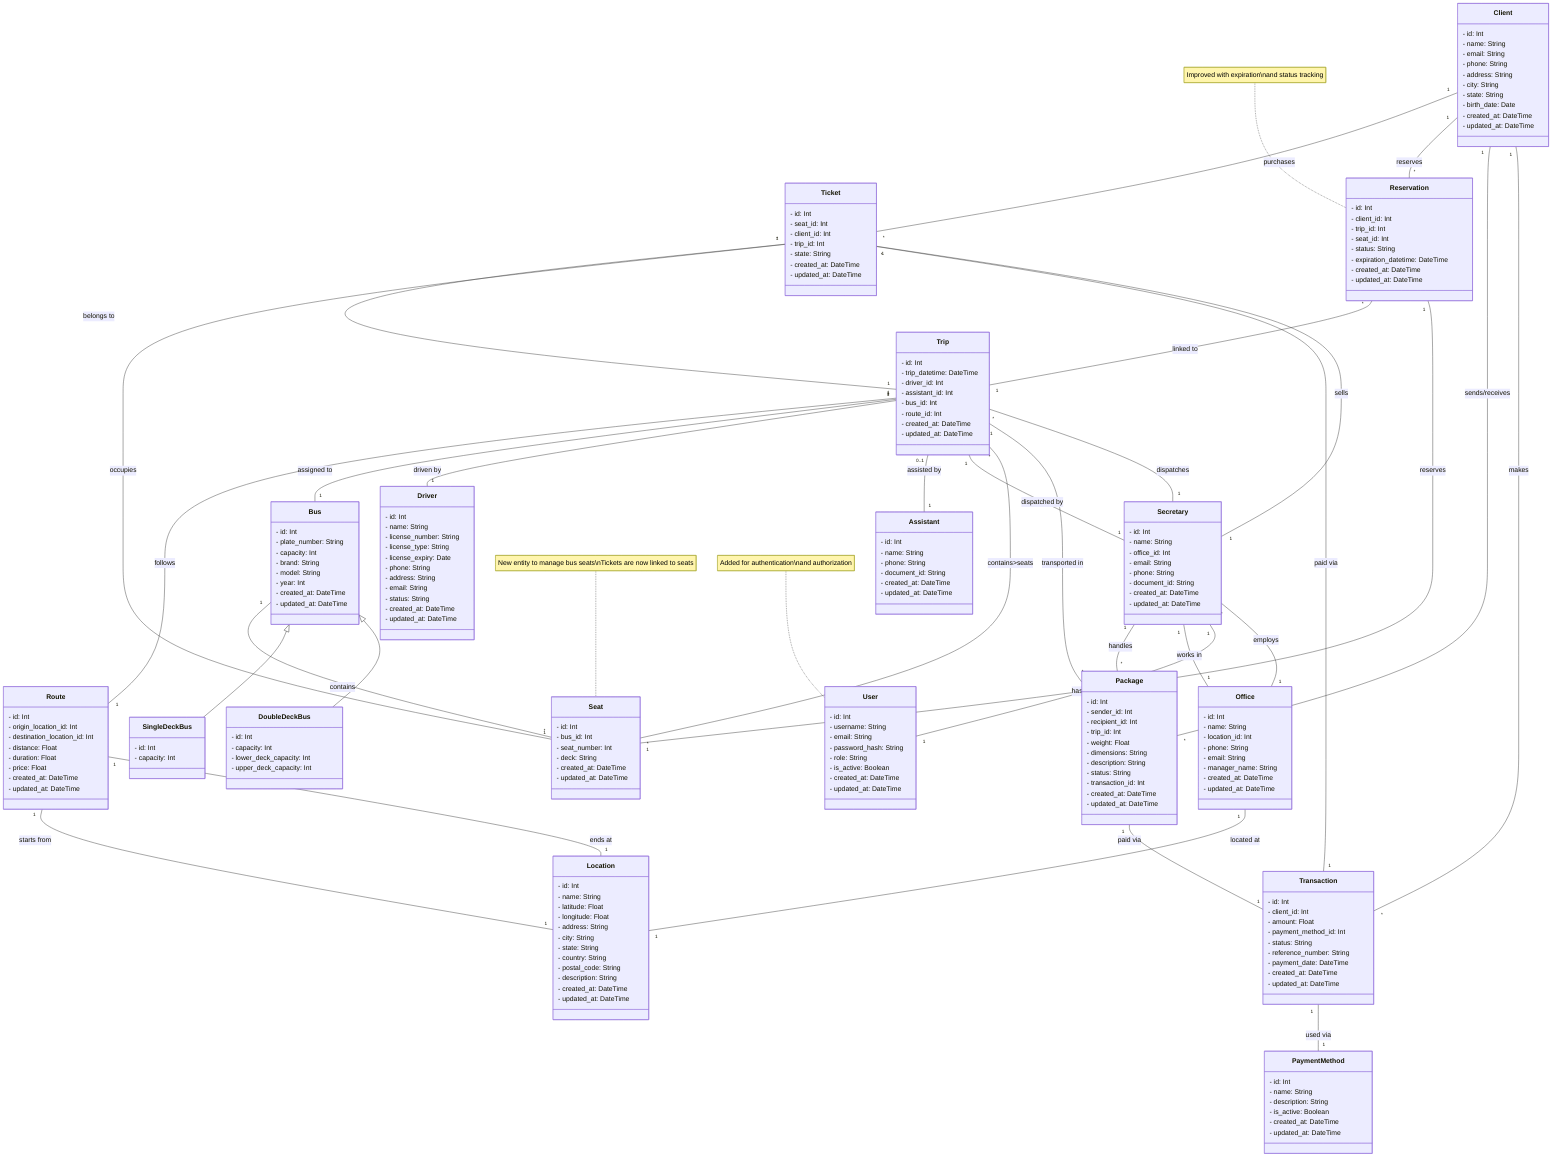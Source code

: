 classDiagram
    class Client {
        - id: Int
        - name: String
        - email: String
        - phone: String
        - address: String
        - city: String
        - state: String
        - birth_date: Date
        - created_at: DateTime
        - updated_at: DateTime
    }
    class Ticket {
        - id: Int
        - seat_id: Int
        - client_id: Int
        - trip_id: Int
        - state: String
        - created_at: DateTime
        - updated_at: DateTime
    }
    class Trip {
        - id: Int
        - trip_datetime: DateTime
        - driver_id: Int
        - assistant_id: Int
        - bus_id: Int
        - route_id: Int
        - created_at: DateTime
        - updated_at: DateTime
    }
    class Route {
        - id: Int
        - origin_location_id: Int
        - destination_location_id: Int
        - distance: Float
        - duration: Float
        - price: Float
        - created_at: DateTime
        - updated_at: DateTime
    }
    class Location {
        - id: Int
        - name: String
        - latitude: Float
        - longitude: Float
        - address: String
        - city: String
        - state: String
        - country: String
        - postal_code: String
        - description: String
        - created_at: DateTime
        - updated_at: DateTime
    }
    class Bus {
        - id: Int
        - plate_number: String
        - capacity: Int
        - brand: String
        - model: String
        - year: Int
        - created_at: DateTime
        - updated_at: DateTime
    }
    class SingleDeckBus {
        - id: Int
        - capacity: Int
    }
    class DoubleDeckBus {
        - id: Int
        - capacity: Int
        - lower_deck_capacity: Int
        - upper_deck_capacity: Int
    }
    class Seat {
        - id: Int
        - bus_id: Int
        - seat_number: Int
        - deck: String
        - created_at: DateTime
        - updated_at: DateTime
    }
    class Reservation {
        - id: Int
        - client_id: Int
        - trip_id: Int
        - seat_id: Int
        - status: String
        - expiration_datetime: DateTime
        - created_at: DateTime
        - updated_at: DateTime
    }
    class Package {
        - id: Int
        - sender_id: Int
        - recipient_id: Int
        - trip_id: Int
        - weight: Float
        - dimensions: String
        - description: String
        - status: String
        - transaction_id: Int
        - created_at: DateTime
        - updated_at: DateTime
    }
    class Office {
        - id: Int
        - name: String
        - location_id: Int
        - phone: String
        - email: String
        - manager_name: String
        - created_at: DateTime
        - updated_at: DateTime
    }
    class Secretary {
        - id: Int
        - name: String
        - office_id: Int
        - email: String
        - phone: String
        - document_id: String
        - created_at: DateTime
        - updated_at: DateTime
    }
    class Driver {
        - id: Int
        - name: String
        - license_number: String
        - license_type: String
        - license_expiry: Date
        - phone: String
        - address: String
        - email: String
        - status: String
        - created_at: DateTime
        - updated_at: DateTime
    }
    class Assistant {
        - id: Int
        - name: String
        - phone: String
        - document_id: String
        - created_at: DateTime
        - updated_at: DateTime
    }
    class PaymentMethod {
        - id: Int
        - name: String
        - description: String
        - is_active: Boolean
        - created_at: DateTime
        - updated_at: DateTime
    }
    class Transaction {
        - id: Int
        - client_id: Int
        - amount: Float
        - payment_method_id: Int
        - status: String
        - reference_number: String
        - payment_date: DateTime
        - created_at: DateTime
        - updated_at: DateTime
    }
    class User {
        - id: Int
        - username: String
        - email: String
        - password_hash: String
        - role: String
        - is_active: Boolean
        - created_at: DateTime
        - updated_at: DateTime
    }
    
    Client "1" -- "*" Ticket : purchases
    Client "1" -- "*" Reservation : reserves
    Client "1" -- "*" Package : sends/receives
    Client "1" -- "*" Transaction : makes
    Ticket "*" -- "1" Trip : belongs to
    Ticket "1" -- "1" Seat : occupies
    Ticket "1" -- "1" Transaction : paid via
    Reservation "*" -- "1" Trip : linked to
    Reservation "1" -- "1" Seat : reserves
    Trip "1" -- "1" Route : follows
    Trip "1" -- "1" Bus : assigned to
    Trip "1" -- "1" Driver : driven by
    Trip "0..1" -- "1" Assistant : assisted by
    Trip "1" -- "1" Secretary : dispatched by
    Trip "*" -- "*" Seat : contains>seats
    Route "1" -- "1" Location : starts from
    Route "1" -- "1" Location : ends at
    Bus "1" -- "*" Seat : contains
    Package "*" -- "1" Trip : transported in
    Package "1" -- "1" Transaction : paid via
    Secretary "1" -- "*" Ticket : sells
    Secretary "1" -- "*" Package : handles
    Secretary "1" -- "*" Trip : dispatches
    Secretary "1" -- "1" Office : works in
    Secretary "1" -- "1" User : has account
    Office "1" -- "*" Secretary : employs
    Office "1" -- "1" Location : located at
    Transaction "1" -- "1" PaymentMethod : used via
    Bus <|-- SingleDeckBus
    Bus <|-- DoubleDeckBus
    
    note for Seat "New entity to manage bus seats\nTickets are now linked to seats"
    note for Reservation "Improved with expiration\nand status tracking"
    note for User "Added for authentication\nand authorization"